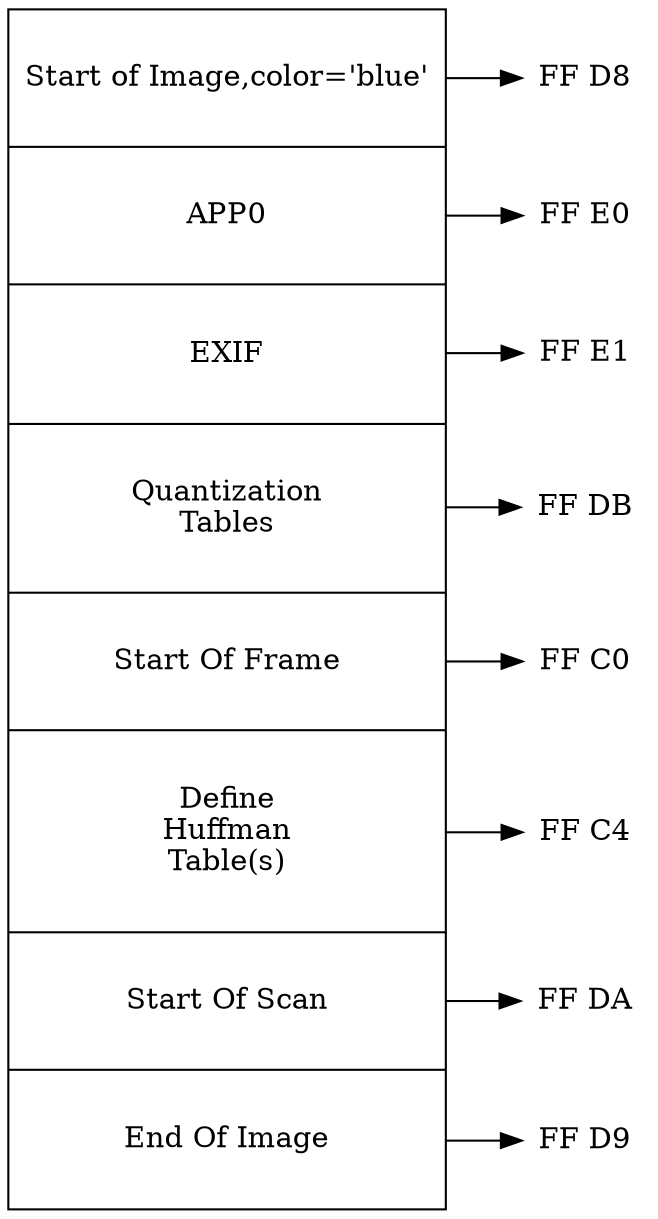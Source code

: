 digraph G {
node [shape=record];
  rankdir = LR;
  jpeg [shape=record,label="<d8>Start of Image,color='blue'|<e0>APP0|<e1>EXIF|<db>Quantization\nTables|<c0>Start\ Of\ Frame|<c4>Define\nHuffman\nTable(s)|<da>Start\ Of\ Scan|<d9>End\ Of\ Image",height=8];
  "FF D8" [shape=none];
  "FF E0" [shape=none];
  "FF E1" [shape=none];
  "FF DB" [shape=none];
  "FF C0" [shape=none];
  "FF C4" [shape=none];
  "FF DA" [shape=none];
  "FF D9" [shape=none];

  jpeg:d8 -> "FF D8";
  jpeg:e0 -> "FF E0";
  jpeg:e1 -> "FF E1";
  jpeg:db -> "FF DB";
  jpeg:c0 -> "FF C0";
  jpeg:c4 -> "FF C4";
  jpeg:da -> "FF DA";
  jpeg:d9 -> "FF D9";


}